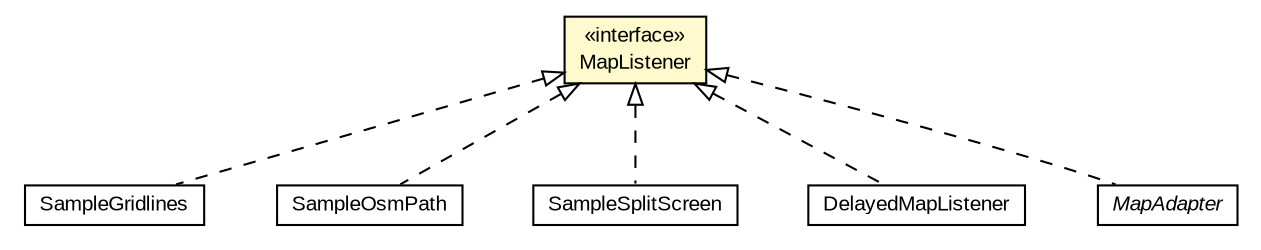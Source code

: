 #!/usr/local/bin/dot
#
# Class diagram 
# Generated by UMLGraph version R5_6-24-gf6e263 (http://www.umlgraph.org/)
#

digraph G {
	edge [fontname="arial",fontsize=10,labelfontname="arial",labelfontsize=10];
	node [fontname="arial",fontsize=10,shape=plaintext];
	nodesep=0.25;
	ranksep=0.5;
	// org.osmdroid.samplefragments.data.SampleGridlines
	c55037 [label=<<table title="org.osmdroid.samplefragments.data.SampleGridlines" border="0" cellborder="1" cellspacing="0" cellpadding="2" port="p" href="../samplefragments/data/SampleGridlines.html">
		<tr><td><table border="0" cellspacing="0" cellpadding="1">
<tr><td align="center" balign="center"> SampleGridlines </td></tr>
		</table></td></tr>
		</table>>, URL="../samplefragments/data/SampleGridlines.html", fontname="arial", fontcolor="black", fontsize=10.0];
	// org.osmdroid.samplefragments.data.SampleOsmPath
	c55039 [label=<<table title="org.osmdroid.samplefragments.data.SampleOsmPath" border="0" cellborder="1" cellspacing="0" cellpadding="2" port="p" href="../samplefragments/data/SampleOsmPath.html">
		<tr><td><table border="0" cellspacing="0" cellpadding="1">
<tr><td align="center" balign="center"> SampleOsmPath </td></tr>
		</table></td></tr>
		</table>>, URL="../samplefragments/data/SampleOsmPath.html", fontname="arial", fontcolor="black", fontsize=10.0];
	// org.osmdroid.samplefragments.layouts.SampleSplitScreen
	c55054 [label=<<table title="org.osmdroid.samplefragments.layouts.SampleSplitScreen" border="0" cellborder="1" cellspacing="0" cellpadding="2" port="p" href="../samplefragments/layouts/SampleSplitScreen.html">
		<tr><td><table border="0" cellspacing="0" cellpadding="1">
<tr><td align="center" balign="center"> SampleSplitScreen </td></tr>
		</table></td></tr>
		</table>>, URL="../samplefragments/layouts/SampleSplitScreen.html", fontname="arial", fontcolor="black", fontsize=10.0];
	// org.osmdroid.events.DelayedMapListener
	c55097 [label=<<table title="org.osmdroid.events.DelayedMapListener" border="0" cellborder="1" cellspacing="0" cellpadding="2" port="p" href="./DelayedMapListener.html">
		<tr><td><table border="0" cellspacing="0" cellpadding="1">
<tr><td align="center" balign="center"> DelayedMapListener </td></tr>
		</table></td></tr>
		</table>>, URL="./DelayedMapListener.html", fontname="arial", fontcolor="black", fontsize=10.0];
	// org.osmdroid.events.MapAdapter
	c55098 [label=<<table title="org.osmdroid.events.MapAdapter" border="0" cellborder="1" cellspacing="0" cellpadding="2" port="p" href="./MapAdapter.html">
		<tr><td><table border="0" cellspacing="0" cellpadding="1">
<tr><td align="center" balign="center"><font face="arial italic"> MapAdapter </font></td></tr>
		</table></td></tr>
		</table>>, URL="./MapAdapter.html", fontname="arial", fontcolor="black", fontsize=10.0];
	// org.osmdroid.events.MapListener
	c55101 [label=<<table title="org.osmdroid.events.MapListener" border="0" cellborder="1" cellspacing="0" cellpadding="2" port="p" bgcolor="lemonChiffon" href="./MapListener.html">
		<tr><td><table border="0" cellspacing="0" cellpadding="1">
<tr><td align="center" balign="center"> &#171;interface&#187; </td></tr>
<tr><td align="center" balign="center"> MapListener </td></tr>
		</table></td></tr>
		</table>>, URL="./MapListener.html", fontname="arial", fontcolor="black", fontsize=10.0];
	//org.osmdroid.samplefragments.data.SampleGridlines implements org.osmdroid.events.MapListener
	c55101:p -> c55037:p [dir=back,arrowtail=empty,style=dashed];
	//org.osmdroid.samplefragments.data.SampleOsmPath implements org.osmdroid.events.MapListener
	c55101:p -> c55039:p [dir=back,arrowtail=empty,style=dashed];
	//org.osmdroid.samplefragments.layouts.SampleSplitScreen implements org.osmdroid.events.MapListener
	c55101:p -> c55054:p [dir=back,arrowtail=empty,style=dashed];
	//org.osmdroid.events.DelayedMapListener implements org.osmdroid.events.MapListener
	c55101:p -> c55097:p [dir=back,arrowtail=empty,style=dashed];
	//org.osmdroid.events.MapAdapter implements org.osmdroid.events.MapListener
	c55101:p -> c55098:p [dir=back,arrowtail=empty,style=dashed];
}

